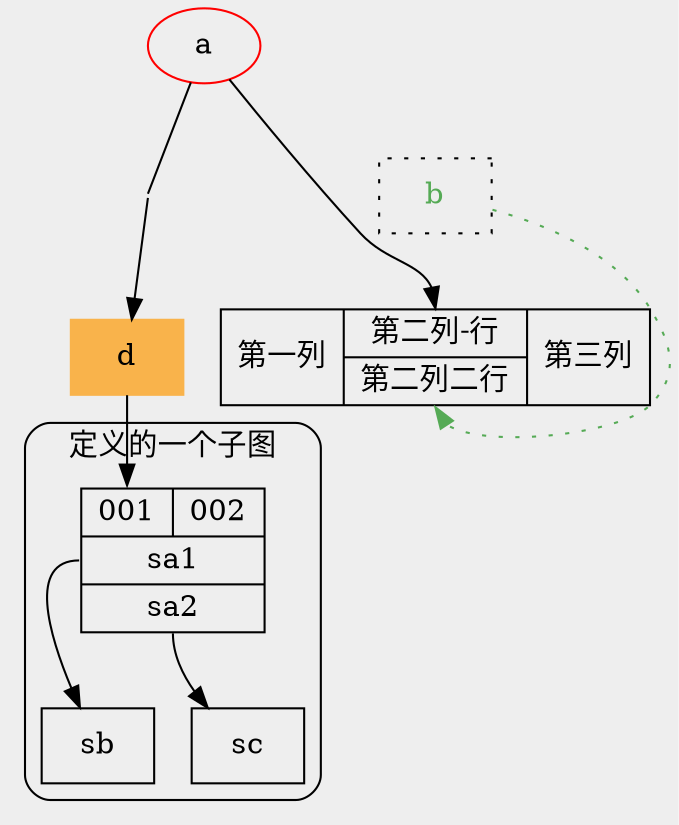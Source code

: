 digraph {
	bgcolor="#EEEEEE";

	node [shape="box"];
	a[shape="ellipse", color="red"];
	b[fontcolor="#55AA55", style="dotted"];
	c[style="invis"];
	d[style="filled" color="#F9B34B"];
	stract_z[shape="record", label="<f1> 第一列|{<f21> 第二列-行| <f22> 第二列二行}|<f3> 第三列"];

	a->stract_z:f21;
	b->stract_z:f22[style="dotted", color="#55AA55"];
	a->c[headclip=false, arrowhead="none"];
	c->d[tailclip=false];
	d->sa:sa01;

	subgraph cluster_a {
		label="定义的一个子图";
		style="rounded"
		sa[shape="record", label="{{<sa01> 001 | <sa02> 002}|<sa1> sa1| <sa2> sa2}"];
		sa:sa1->sb;
		sa:sa2->sc;
	}

	{rank="same"; stract_z; d}
}